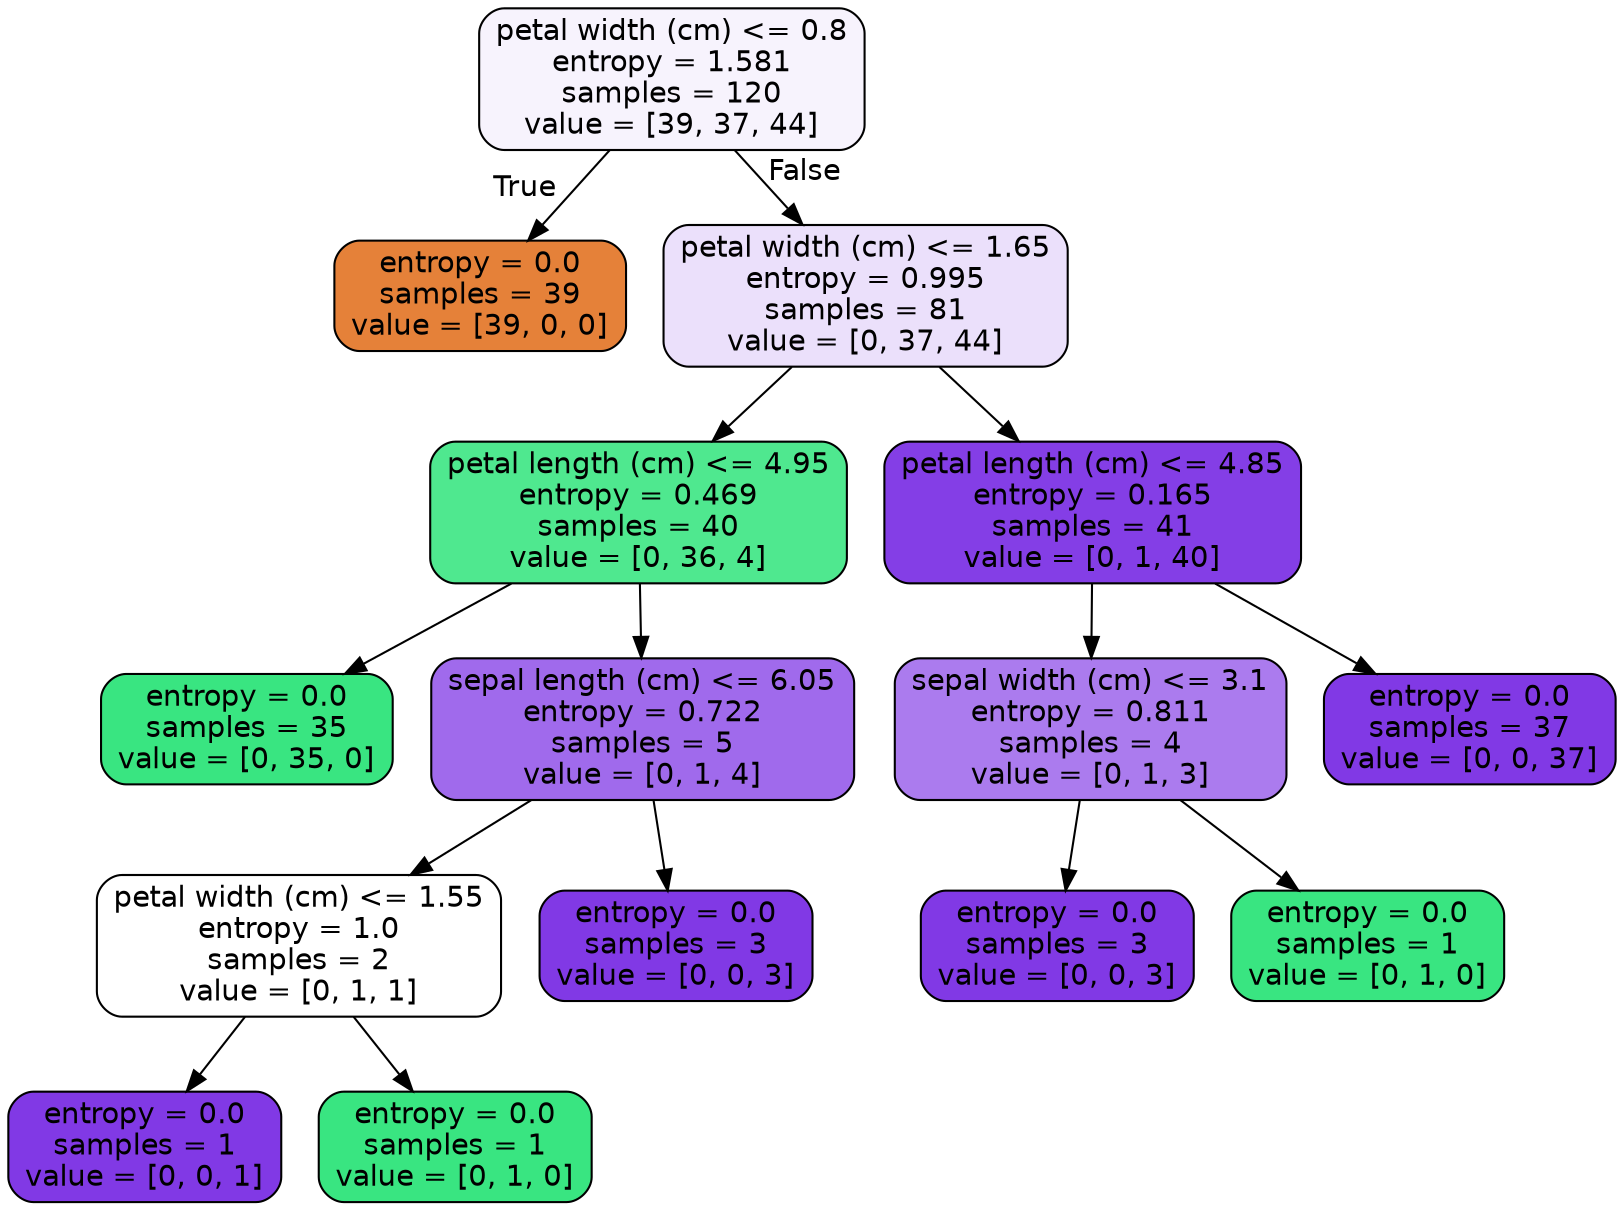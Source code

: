 digraph Tree {
node [shape=box, style="filled, rounded", color="black", fontname="helvetica"] ;
edge [fontname="helvetica"] ;
0 [label="petal width (cm) <= 0.8\nentropy = 1.581\nsamples = 120\nvalue = [39, 37, 44]", fillcolor="#f7f3fd"] ;
1 [label="entropy = 0.0\nsamples = 39\nvalue = [39, 0, 0]", fillcolor="#e58139"] ;
0 -> 1 [labeldistance=2.5, labelangle=45, headlabel="True"] ;
2 [label="petal width (cm) <= 1.65\nentropy = 0.995\nsamples = 81\nvalue = [0, 37, 44]", fillcolor="#ebe0fb"] ;
0 -> 2 [labeldistance=2.5, labelangle=-45, headlabel="False"] ;
3 [label="petal length (cm) <= 4.95\nentropy = 0.469\nsamples = 40\nvalue = [0, 36, 4]", fillcolor="#4fe88f"] ;
2 -> 3 ;
4 [label="entropy = 0.0\nsamples = 35\nvalue = [0, 35, 0]", fillcolor="#39e581"] ;
3 -> 4 ;
5 [label="sepal length (cm) <= 6.05\nentropy = 0.722\nsamples = 5\nvalue = [0, 1, 4]", fillcolor="#a06aec"] ;
3 -> 5 ;
6 [label="petal width (cm) <= 1.55\nentropy = 1.0\nsamples = 2\nvalue = [0, 1, 1]", fillcolor="#ffffff"] ;
5 -> 6 ;
7 [label="entropy = 0.0\nsamples = 1\nvalue = [0, 0, 1]", fillcolor="#8139e5"] ;
6 -> 7 ;
8 [label="entropy = 0.0\nsamples = 1\nvalue = [0, 1, 0]", fillcolor="#39e581"] ;
6 -> 8 ;
9 [label="entropy = 0.0\nsamples = 3\nvalue = [0, 0, 3]", fillcolor="#8139e5"] ;
5 -> 9 ;
10 [label="petal length (cm) <= 4.85\nentropy = 0.165\nsamples = 41\nvalue = [0, 1, 40]", fillcolor="#843ee6"] ;
2 -> 10 ;
11 [label="sepal width (cm) <= 3.1\nentropy = 0.811\nsamples = 4\nvalue = [0, 1, 3]", fillcolor="#ab7bee"] ;
10 -> 11 ;
12 [label="entropy = 0.0\nsamples = 3\nvalue = [0, 0, 3]", fillcolor="#8139e5"] ;
11 -> 12 ;
13 [label="entropy = 0.0\nsamples = 1\nvalue = [0, 1, 0]", fillcolor="#39e581"] ;
11 -> 13 ;
14 [label="entropy = 0.0\nsamples = 37\nvalue = [0, 0, 37]", fillcolor="#8139e5"] ;
10 -> 14 ;
}